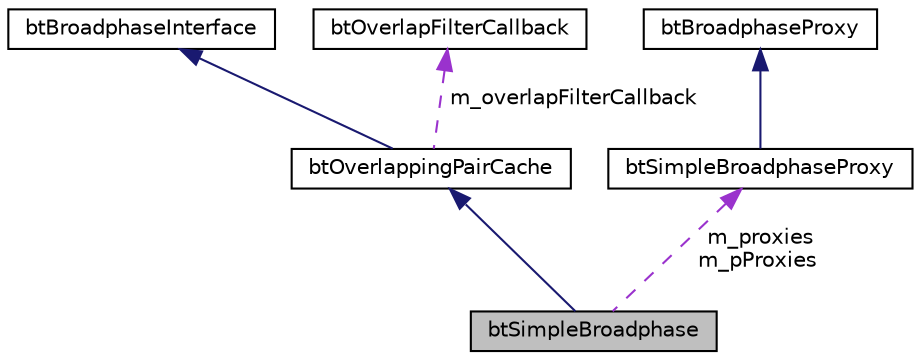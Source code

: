 digraph G
{
  edge [fontname="Helvetica",fontsize="10",labelfontname="Helvetica",labelfontsize="10"];
  node [fontname="Helvetica",fontsize="10",shape=record];
  Node1 [label="btSimpleBroadphase",height=0.2,width=0.4,color="black", fillcolor="grey75", style="filled" fontcolor="black"];
  Node2 -> Node1 [dir="back",color="midnightblue",fontsize="10",style="solid",fontname="Helvetica"];
  Node2 [label="btOverlappingPairCache",height=0.2,width=0.4,color="black", fillcolor="white", style="filled",URL="$classbtOverlappingPairCache.html",tooltip="btOverlappingPairCache maintains the objects with overlapping AABB Typically managed by the Broadphas..."];
  Node3 -> Node2 [dir="back",color="midnightblue",fontsize="10",style="solid",fontname="Helvetica"];
  Node3 [label="btBroadphaseInterface",height=0.2,width=0.4,color="black", fillcolor="white", style="filled",URL="$classbtBroadphaseInterface.html",tooltip="BroadphaseInterface for aabb-overlapping object pairs."];
  Node4 -> Node2 [dir="back",color="darkorchid3",fontsize="10",style="dashed",label=" m_overlapFilterCallback" ,fontname="Helvetica"];
  Node4 [label="btOverlapFilterCallback",height=0.2,width=0.4,color="black", fillcolor="white", style="filled",URL="$structbtOverlapFilterCallback.html"];
  Node5 -> Node1 [dir="back",color="darkorchid3",fontsize="10",style="dashed",label=" m_proxies\nm_pProxies" ,fontname="Helvetica"];
  Node5 [label="btSimpleBroadphaseProxy",height=0.2,width=0.4,color="black", fillcolor="white", style="filled",URL="$structbtSimpleBroadphaseProxy.html"];
  Node6 -> Node5 [dir="back",color="midnightblue",fontsize="10",style="solid",fontname="Helvetica"];
  Node6 [label="btBroadphaseProxy",height=0.2,width=0.4,color="black", fillcolor="white", style="filled",URL="$structbtBroadphaseProxy.html",tooltip="btBroadphaseProxy"];
}
